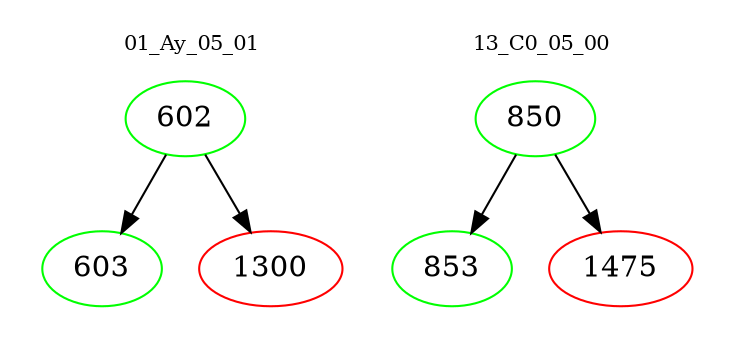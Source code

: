 digraph{
subgraph cluster_0 {
color = white
label = "01_Ay_05_01";
fontsize=10;
T0_602 [label="602", color="green"]
T0_602 -> T0_603 [color="black"]
T0_603 [label="603", color="green"]
T0_602 -> T0_1300 [color="black"]
T0_1300 [label="1300", color="red"]
}
subgraph cluster_1 {
color = white
label = "13_C0_05_00";
fontsize=10;
T1_850 [label="850", color="green"]
T1_850 -> T1_853 [color="black"]
T1_853 [label="853", color="green"]
T1_850 -> T1_1475 [color="black"]
T1_1475 [label="1475", color="red"]
}
}
